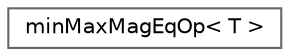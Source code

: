 digraph "Graphical Class Hierarchy"
{
 // LATEX_PDF_SIZE
  bgcolor="transparent";
  edge [fontname=Helvetica,fontsize=10,labelfontname=Helvetica,labelfontsize=10];
  node [fontname=Helvetica,fontsize=10,shape=box,height=0.2,width=0.4];
  rankdir="LR";
  Node0 [id="Node000000",label="minMaxMagEqOp\< T \>",height=0.2,width=0.4,color="grey40", fillcolor="white", style="filled",URL="$structFoam_1_1minMaxMagEqOp.html",tooltip=" "];
}
